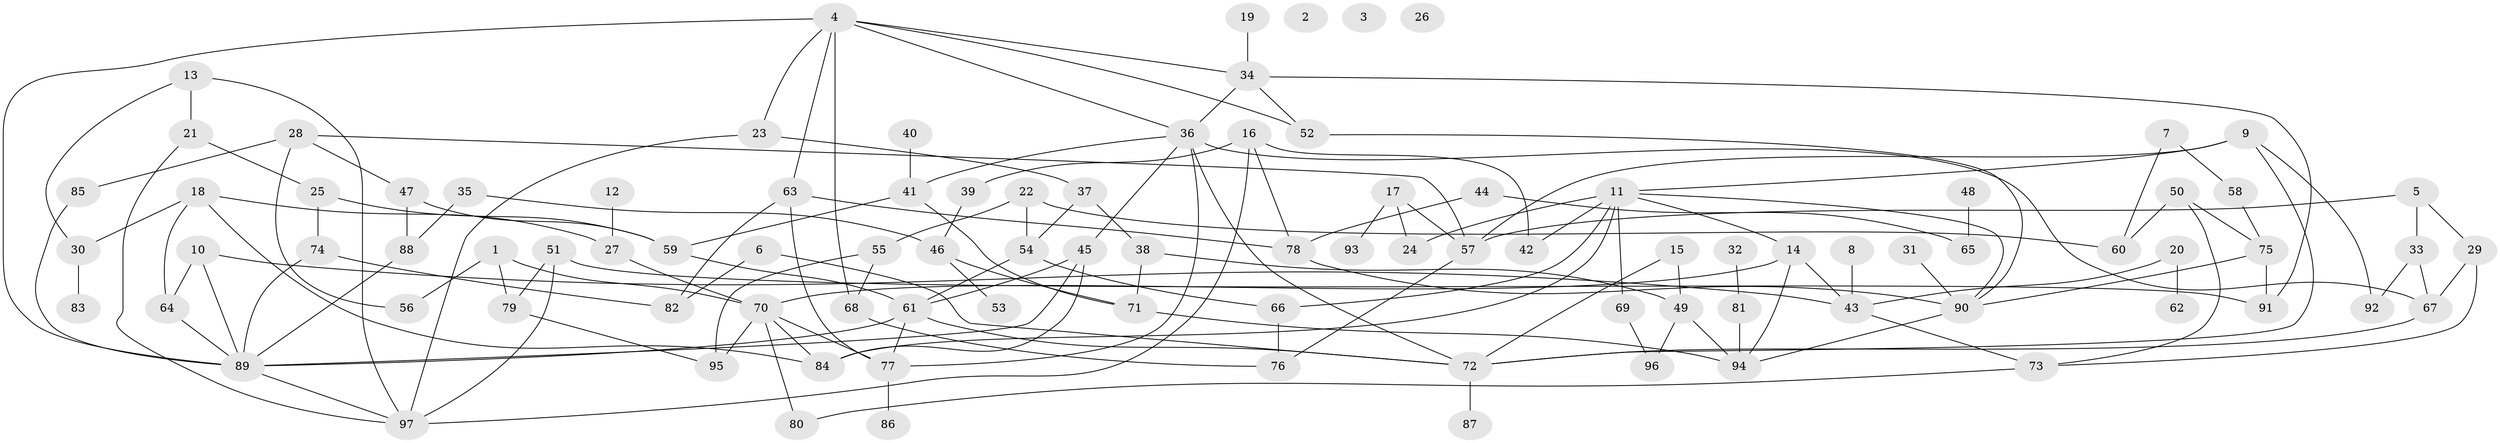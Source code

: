 // coarse degree distribution, {4: 0.2391304347826087, 2: 0.10869565217391304, 3: 0.1956521739130435, 7: 0.043478260869565216, 1: 0.15217391304347827, 5: 0.10869565217391304, 6: 0.06521739130434782, 9: 0.021739130434782608, 10: 0.043478260869565216, 8: 0.021739130434782608}
// Generated by graph-tools (version 1.1) at 2025/35/03/04/25 23:35:43]
// undirected, 97 vertices, 151 edges
graph export_dot {
  node [color=gray90,style=filled];
  1;
  2;
  3;
  4;
  5;
  6;
  7;
  8;
  9;
  10;
  11;
  12;
  13;
  14;
  15;
  16;
  17;
  18;
  19;
  20;
  21;
  22;
  23;
  24;
  25;
  26;
  27;
  28;
  29;
  30;
  31;
  32;
  33;
  34;
  35;
  36;
  37;
  38;
  39;
  40;
  41;
  42;
  43;
  44;
  45;
  46;
  47;
  48;
  49;
  50;
  51;
  52;
  53;
  54;
  55;
  56;
  57;
  58;
  59;
  60;
  61;
  62;
  63;
  64;
  65;
  66;
  67;
  68;
  69;
  70;
  71;
  72;
  73;
  74;
  75;
  76;
  77;
  78;
  79;
  80;
  81;
  82;
  83;
  84;
  85;
  86;
  87;
  88;
  89;
  90;
  91;
  92;
  93;
  94;
  95;
  96;
  97;
  1 -- 56;
  1 -- 70;
  1 -- 79;
  4 -- 23;
  4 -- 34;
  4 -- 36;
  4 -- 52;
  4 -- 63;
  4 -- 68;
  4 -- 89;
  5 -- 29;
  5 -- 33;
  5 -- 57;
  6 -- 72;
  6 -- 82;
  7 -- 58;
  7 -- 60;
  8 -- 43;
  9 -- 11;
  9 -- 57;
  9 -- 72;
  9 -- 92;
  10 -- 43;
  10 -- 64;
  10 -- 89;
  11 -- 14;
  11 -- 24;
  11 -- 42;
  11 -- 66;
  11 -- 69;
  11 -- 84;
  11 -- 90;
  12 -- 27;
  13 -- 21;
  13 -- 30;
  13 -- 97;
  14 -- 43;
  14 -- 70;
  14 -- 94;
  15 -- 49;
  15 -- 72;
  16 -- 39;
  16 -- 42;
  16 -- 78;
  16 -- 97;
  17 -- 24;
  17 -- 57;
  17 -- 93;
  18 -- 27;
  18 -- 30;
  18 -- 64;
  18 -- 84;
  19 -- 34;
  20 -- 43;
  20 -- 62;
  21 -- 25;
  21 -- 97;
  22 -- 54;
  22 -- 55;
  22 -- 60;
  23 -- 37;
  23 -- 97;
  25 -- 59;
  25 -- 74;
  27 -- 70;
  28 -- 47;
  28 -- 56;
  28 -- 57;
  28 -- 85;
  29 -- 67;
  29 -- 73;
  30 -- 83;
  31 -- 90;
  32 -- 81;
  33 -- 67;
  33 -- 92;
  34 -- 36;
  34 -- 52;
  34 -- 91;
  35 -- 46;
  35 -- 88;
  36 -- 41;
  36 -- 45;
  36 -- 67;
  36 -- 72;
  36 -- 77;
  37 -- 38;
  37 -- 54;
  38 -- 49;
  38 -- 71;
  39 -- 46;
  40 -- 41;
  41 -- 59;
  41 -- 71;
  43 -- 73;
  44 -- 65;
  44 -- 78;
  45 -- 61;
  45 -- 84;
  45 -- 89;
  46 -- 53;
  46 -- 71;
  47 -- 59;
  47 -- 88;
  48 -- 65;
  49 -- 94;
  49 -- 96;
  50 -- 60;
  50 -- 73;
  50 -- 75;
  51 -- 79;
  51 -- 91;
  51 -- 97;
  52 -- 90;
  54 -- 61;
  54 -- 66;
  55 -- 68;
  55 -- 95;
  57 -- 76;
  58 -- 75;
  59 -- 61;
  61 -- 72;
  61 -- 77;
  61 -- 89;
  63 -- 77;
  63 -- 78;
  63 -- 82;
  64 -- 89;
  66 -- 76;
  67 -- 72;
  68 -- 76;
  69 -- 96;
  70 -- 77;
  70 -- 80;
  70 -- 84;
  70 -- 95;
  71 -- 94;
  72 -- 87;
  73 -- 80;
  74 -- 82;
  74 -- 89;
  75 -- 90;
  75 -- 91;
  77 -- 86;
  78 -- 90;
  79 -- 95;
  81 -- 94;
  85 -- 89;
  88 -- 89;
  89 -- 97;
  90 -- 94;
}
